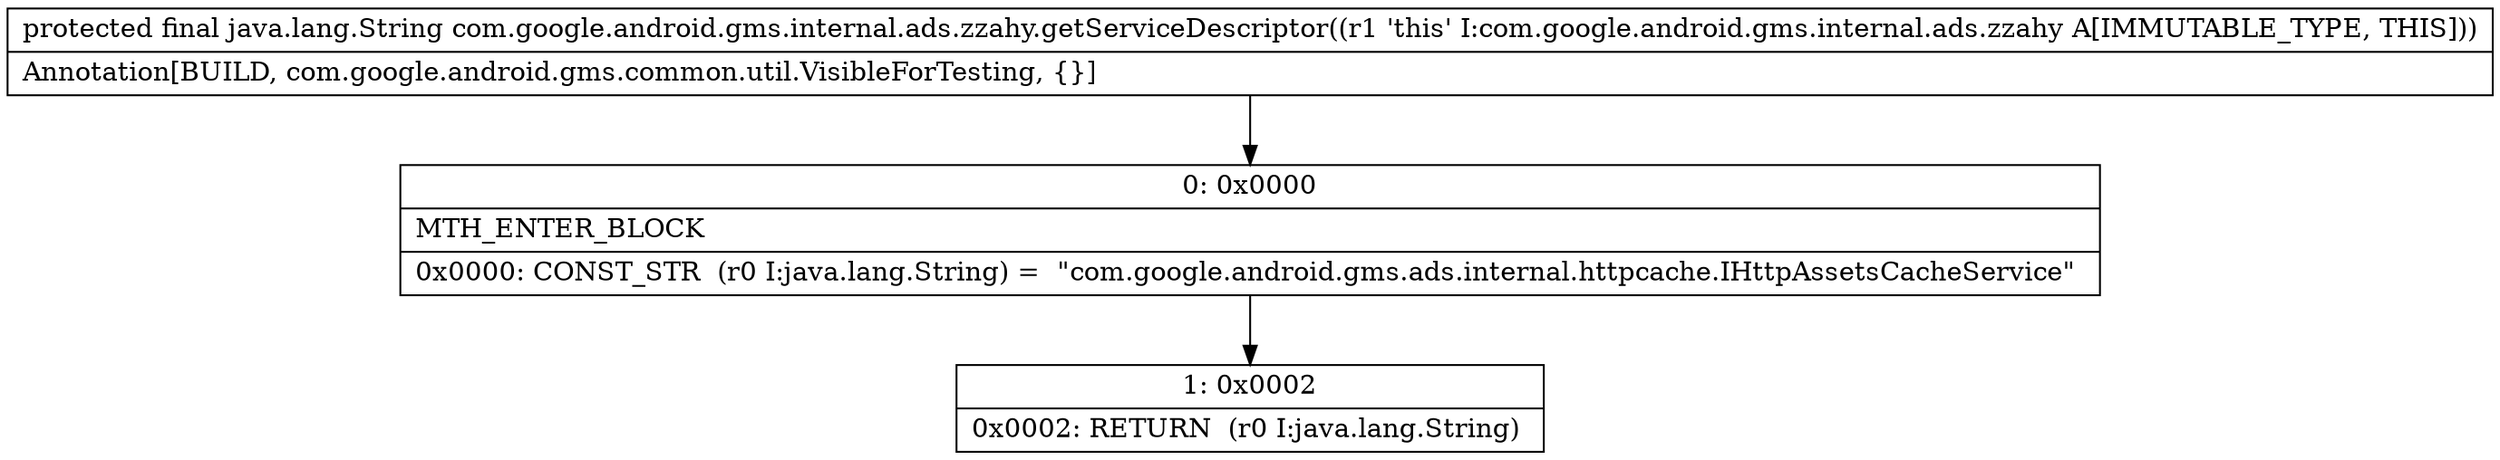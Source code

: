 digraph "CFG forcom.google.android.gms.internal.ads.zzahy.getServiceDescriptor()Ljava\/lang\/String;" {
Node_0 [shape=record,label="{0\:\ 0x0000|MTH_ENTER_BLOCK\l|0x0000: CONST_STR  (r0 I:java.lang.String) =  \"com.google.android.gms.ads.internal.httpcache.IHttpAssetsCacheService\" \l}"];
Node_1 [shape=record,label="{1\:\ 0x0002|0x0002: RETURN  (r0 I:java.lang.String) \l}"];
MethodNode[shape=record,label="{protected final java.lang.String com.google.android.gms.internal.ads.zzahy.getServiceDescriptor((r1 'this' I:com.google.android.gms.internal.ads.zzahy A[IMMUTABLE_TYPE, THIS]))  | Annotation[BUILD, com.google.android.gms.common.util.VisibleForTesting, \{\}]\l}"];
MethodNode -> Node_0;
Node_0 -> Node_1;
}

